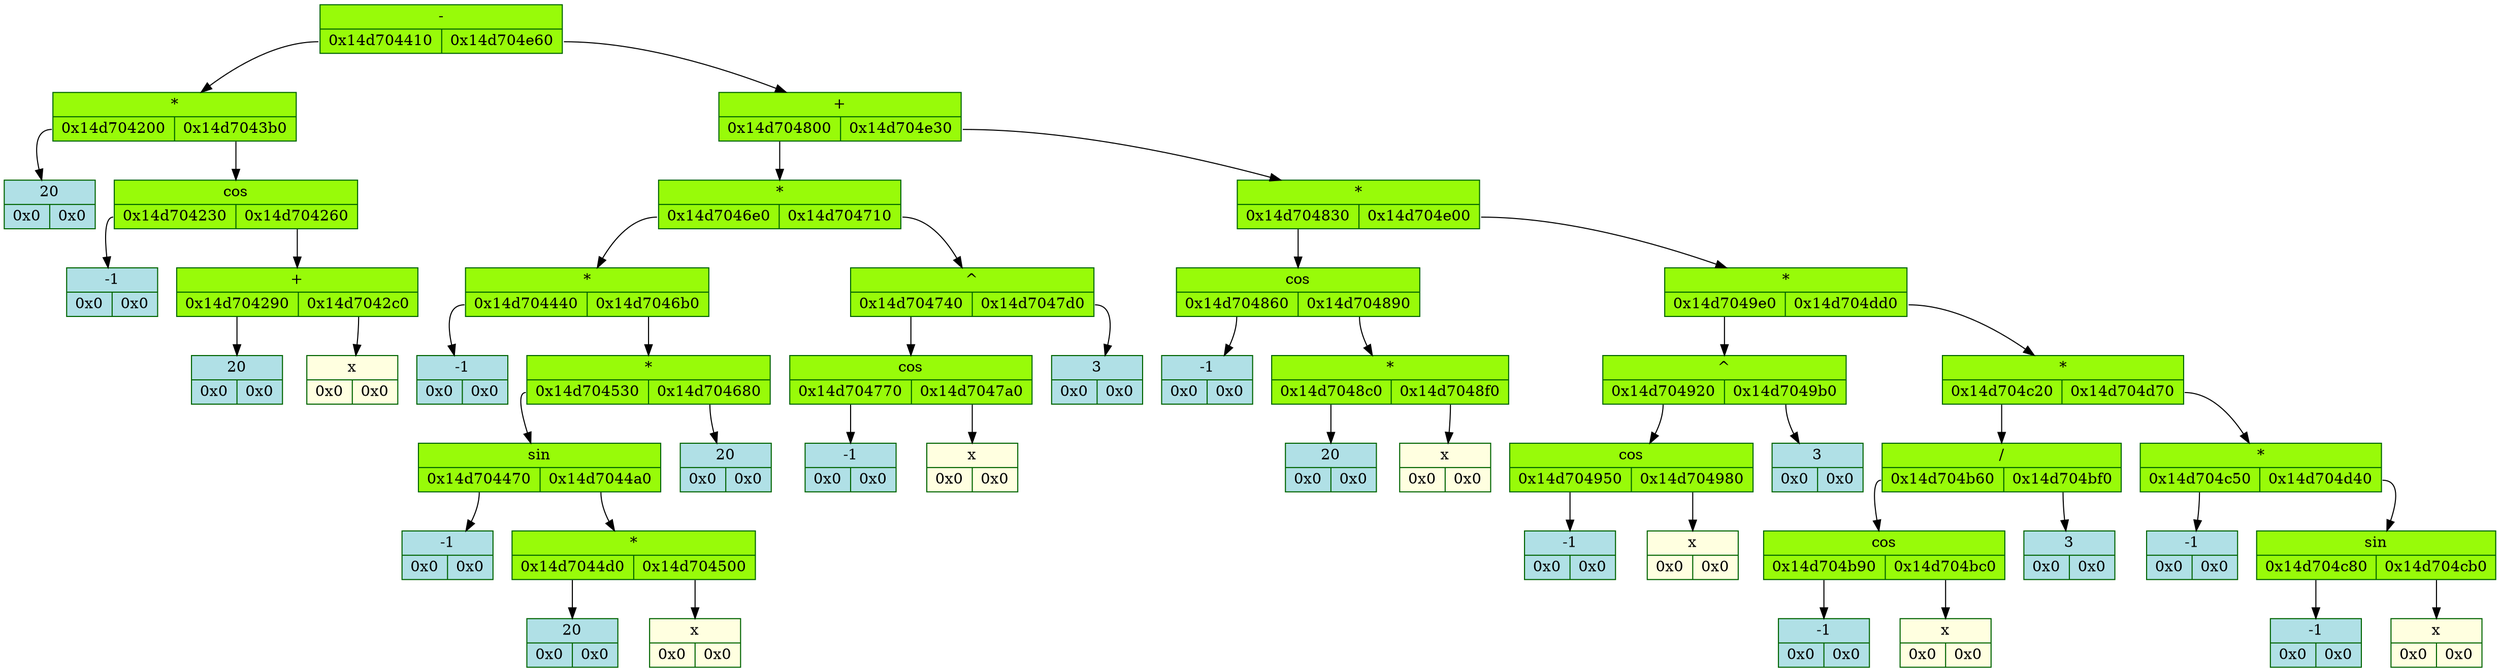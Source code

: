 digraph D{
	rankdir = TB

	node_5594173072 [color = "darkgreen", style = "filled", shape = "record", fillcolor = "#98FB9" label = "{ -  | {<fl5594173072> 0x14d704410 | <fr5594173072> 0x14d704e60}}"]
	node_5594173072: <fl5594173072> -> node_5594170384 [color = "black", arrowhead = "normal", label = ""]
	node_5594170384 [color = "darkgreen", style = "filled", shape = "record", fillcolor = "#98FB9" label = "{ *  | {<fl5594170384> 0x14d704200 | <fr5594170384> 0x14d7043b0}}"]
	node_5594170384: <fl5594170384> -> node_5594169856 [color = "black", arrowhead = "normal", label = ""]
	node_5594169856 [color = "darkgreen", style = "filled", shape = "record", fillcolor = "#B0E0E6" label = "{20  | {<fl5594169856> 0x0 | <fr5594169856> 0x0}}"]
	node_5594170384: <fr5594170384> -> node_5594170288 [color = "black", arrowhead = "normal", label = ""]
	node_5594170288 [color = "darkgreen", style = "filled", shape = "record", fillcolor = "#98FB9" label = "{ cos  | {<fl5594170288> 0x14d704230 | <fr5594170288> 0x14d704260}}"]
	node_5594170288: <fl5594170288> -> node_5594169904 [color = "black", arrowhead = "normal", label = ""]
	node_5594169904 [color = "darkgreen", style = "filled", shape = "record", fillcolor = "#B0E0E6" label = "{-1  | {<fl5594169904> 0x0 | <fr5594169904> 0x0}}"]
	node_5594170288: <fr5594170288> -> node_5594169952 [color = "black", arrowhead = "normal", label = ""]
	node_5594169952 [color = "darkgreen", style = "filled", shape = "record", fillcolor = "#98FB9" label = "{ +  | {<fl5594169952> 0x14d704290 | <fr5594169952> 0x14d7042c0}}"]
	node_5594169952: <fl5594169952> -> node_5594170000 [color = "black", arrowhead = "normal", label = ""]
	node_5594170000 [color = "darkgreen", style = "filled", shape = "record", fillcolor = "#B0E0E6" label = "{20  | {<fl5594170000> 0x0 | <fr5594170000> 0x0}}"]
	node_5594169952: <fr5594169952> -> node_5594170048 [color = "black", arrowhead = "normal", label = ""]
	node_5594170048 [color = "darkgreen", style = "filled", shape = "record", fillcolor = "#FFFFE0" label = "{x  | {<fl5594170048> 0x0 | <fr5594170048> 0x0}}"]
	node_5594173072: <fr5594173072> -> node_5594173024 [color = "black", arrowhead = "normal", label = ""]
	node_5594173024 [color = "darkgreen", style = "filled", shape = "record", fillcolor = "#98FB9" label = "{ +  | {<fl5594173024> 0x14d704800 | <fr5594173024> 0x14d704e30}}"]
	node_5594173024: <fl5594173024> -> node_5594171392 [color = "black", arrowhead = "normal", label = ""]
	node_5594171392 [color = "darkgreen", style = "filled", shape = "record", fillcolor = "#98FB9" label = "{ *  | {<fl5594171392> 0x14d7046e0 | <fr5594171392> 0x14d704710}}"]
	node_5594171392: <fl5594171392> -> node_5594171104 [color = "black", arrowhead = "normal", label = ""]
	node_5594171104 [color = "darkgreen", style = "filled", shape = "record", fillcolor = "#98FB9" label = "{ *  | {<fl5594171104> 0x14d704440 | <fr5594171104> 0x14d7046b0}}"]
	node_5594171104: <fl5594171104> -> node_5594170432 [color = "black", arrowhead = "normal", label = ""]
	node_5594170432 [color = "darkgreen", style = "filled", shape = "record", fillcolor = "#B0E0E6" label = "{-1  | {<fl5594170432> 0x0 | <fr5594170432> 0x0}}"]
	node_5594171104: <fr5594171104> -> node_5594171056 [color = "black", arrowhead = "normal", label = ""]
	node_5594171056 [color = "darkgreen", style = "filled", shape = "record", fillcolor = "#98FB9" label = "{ *  | {<fl5594171056> 0x14d704530 | <fr5594171056> 0x14d704680}}"]
	node_5594171056: <fl5594171056> -> node_5594170672 [color = "black", arrowhead = "normal", label = ""]
	node_5594170672 [color = "darkgreen", style = "filled", shape = "record", fillcolor = "#98FB9" label = "{ sin  | {<fl5594170672> 0x14d704470 | <fr5594170672> 0x14d7044a0}}"]
	node_5594170672: <fl5594170672> -> node_5594170480 [color = "black", arrowhead = "normal", label = ""]
	node_5594170480 [color = "darkgreen", style = "filled", shape = "record", fillcolor = "#B0E0E6" label = "{-1  | {<fl5594170480> 0x0 | <fr5594170480> 0x0}}"]
	node_5594170672: <fr5594170672> -> node_5594170528 [color = "black", arrowhead = "normal", label = ""]
	node_5594170528 [color = "darkgreen", style = "filled", shape = "record", fillcolor = "#98FB9" label = "{ *  | {<fl5594170528> 0x14d7044d0 | <fr5594170528> 0x14d704500}}"]
	node_5594170528: <fl5594170528> -> node_5594170576 [color = "black", arrowhead = "normal", label = ""]
	node_5594170576 [color = "darkgreen", style = "filled", shape = "record", fillcolor = "#B0E0E6" label = "{20  | {<fl5594170576> 0x0 | <fr5594170576> 0x0}}"]
	node_5594170528: <fr5594170528> -> node_5594170624 [color = "black", arrowhead = "normal", label = ""]
	node_5594170624 [color = "darkgreen", style = "filled", shape = "record", fillcolor = "#FFFFE0" label = "{x  | {<fl5594170624> 0x0 | <fr5594170624> 0x0}}"]
	node_5594171056: <fr5594171056> -> node_5594171008 [color = "black", arrowhead = "normal", label = ""]
	node_5594171008 [color = "darkgreen", style = "filled", shape = "record", fillcolor = "#B0E0E6" label = "{20  | {<fl5594171008> 0x0 | <fr5594171008> 0x0}}"]
	node_5594171392: <fr5594171392> -> node_5594171152 [color = "black", arrowhead = "normal", label = ""]
	node_5594171152 [color = "darkgreen", style = "filled", shape = "record", fillcolor = "#98FB9" label = "{ ^  | {<fl5594171152> 0x14d704740 | <fr5594171152> 0x14d7047d0}}"]
	node_5594171152: <fl5594171152> -> node_5594171200 [color = "black", arrowhead = "normal", label = ""]
	node_5594171200 [color = "darkgreen", style = "filled", shape = "record", fillcolor = "#98FB9" label = "{ cos  | {<fl5594171200> 0x14d704770 | <fr5594171200> 0x14d7047a0}}"]
	node_5594171200: <fl5594171200> -> node_5594171248 [color = "black", arrowhead = "normal", label = ""]
	node_5594171248 [color = "darkgreen", style = "filled", shape = "record", fillcolor = "#B0E0E6" label = "{-1  | {<fl5594171248> 0x0 | <fr5594171248> 0x0}}"]
	node_5594171200: <fr5594171200> -> node_5594171296 [color = "black", arrowhead = "normal", label = ""]
	node_5594171296 [color = "darkgreen", style = "filled", shape = "record", fillcolor = "#FFFFE0" label = "{x  | {<fl5594171296> 0x0 | <fr5594171296> 0x0}}"]
	node_5594171152: <fr5594171152> -> node_5594171344 [color = "black", arrowhead = "normal", label = ""]
	node_5594171344 [color = "darkgreen", style = "filled", shape = "record", fillcolor = "#B0E0E6" label = "{3  | {<fl5594171344> 0x0 | <fr5594171344> 0x0}}"]
	node_5594173024: <fr5594173024> -> node_5594172976 [color = "black", arrowhead = "normal", label = ""]
	node_5594172976 [color = "darkgreen", style = "filled", shape = "record", fillcolor = "#98FB9" label = "{ *  | {<fl5594172976> 0x14d704830 | <fr5594172976> 0x14d704e00}}"]
	node_5594172976: <fl5594172976> -> node_5594171440 [color = "black", arrowhead = "normal", label = ""]
	node_5594171440 [color = "darkgreen", style = "filled", shape = "record", fillcolor = "#98FB9" label = "{ cos  | {<fl5594171440> 0x14d704860 | <fr5594171440> 0x14d704890}}"]
	node_5594171440: <fl5594171440> -> node_5594171488 [color = "black", arrowhead = "normal", label = ""]
	node_5594171488 [color = "darkgreen", style = "filled", shape = "record", fillcolor = "#B0E0E6" label = "{-1  | {<fl5594171488> 0x0 | <fr5594171488> 0x0}}"]
	node_5594171440: <fr5594171440> -> node_5594171536 [color = "black", arrowhead = "normal", label = ""]
	node_5594171536 [color = "darkgreen", style = "filled", shape = "record", fillcolor = "#98FB9" label = "{ *  | {<fl5594171536> 0x14d7048c0 | <fr5594171536> 0x14d7048f0}}"]
	node_5594171536: <fl5594171536> -> node_5594171584 [color = "black", arrowhead = "normal", label = ""]
	node_5594171584 [color = "darkgreen", style = "filled", shape = "record", fillcolor = "#B0E0E6" label = "{20  | {<fl5594171584> 0x0 | <fr5594171584> 0x0}}"]
	node_5594171536: <fr5594171536> -> node_5594171632 [color = "black", arrowhead = "normal", label = ""]
	node_5594171632 [color = "darkgreen", style = "filled", shape = "record", fillcolor = "#FFFFE0" label = "{x  | {<fl5594171632> 0x0 | <fr5594171632> 0x0}}"]
	node_5594172976: <fr5594172976> -> node_5594172928 [color = "black", arrowhead = "normal", label = ""]
	node_5594172928 [color = "darkgreen", style = "filled", shape = "record", fillcolor = "#98FB9" label = "{ *  | {<fl5594172928> 0x14d7049e0 | <fr5594172928> 0x14d704dd0}}"]
	node_5594172928: <fl5594172928> -> node_5594171872 [color = "black", arrowhead = "normal", label = ""]
	node_5594171872 [color = "darkgreen", style = "filled", shape = "record", fillcolor = "#98FB9" label = "{ ^  | {<fl5594171872> 0x14d704920 | <fr5594171872> 0x14d7049b0}}"]
	node_5594171872: <fl5594171872> -> node_5594171680 [color = "black", arrowhead = "normal", label = ""]
	node_5594171680 [color = "darkgreen", style = "filled", shape = "record", fillcolor = "#98FB9" label = "{ cos  | {<fl5594171680> 0x14d704950 | <fr5594171680> 0x14d704980}}"]
	node_5594171680: <fl5594171680> -> node_5594171728 [color = "black", arrowhead = "normal", label = ""]
	node_5594171728 [color = "darkgreen", style = "filled", shape = "record", fillcolor = "#B0E0E6" label = "{-1  | {<fl5594171728> 0x0 | <fr5594171728> 0x0}}"]
	node_5594171680: <fr5594171680> -> node_5594171776 [color = "black", arrowhead = "normal", label = ""]
	node_5594171776 [color = "darkgreen", style = "filled", shape = "record", fillcolor = "#FFFFE0" label = "{x  | {<fl5594171776> 0x0 | <fr5594171776> 0x0}}"]
	node_5594171872: <fr5594171872> -> node_5594171824 [color = "black", arrowhead = "normal", label = ""]
	node_5594171824 [color = "darkgreen", style = "filled", shape = "record", fillcolor = "#B0E0E6" label = "{3  | {<fl5594171824> 0x0 | <fr5594171824> 0x0}}"]
	node_5594172928: <fr5594172928> -> node_5594172880 [color = "black", arrowhead = "normal", label = ""]
	node_5594172880 [color = "darkgreen", style = "filled", shape = "record", fillcolor = "#98FB9" label = "{ *  | {<fl5594172880> 0x14d704c20 | <fr5594172880> 0x14d704d70}}"]
	node_5594172880: <fl5594172880> -> node_5594172448 [color = "black", arrowhead = "normal", label = ""]
	node_5594172448 [color = "darkgreen", style = "filled", shape = "record", fillcolor = "#98FB9" label = "{ /  | {<fl5594172448> 0x14d704b60 | <fr5594172448> 0x14d704bf0}}"]
	node_5594172448: <fl5594172448> -> node_5594172256 [color = "black", arrowhead = "normal", label = ""]
	node_5594172256 [color = "darkgreen", style = "filled", shape = "record", fillcolor = "#98FB9" label = "{ cos  | {<fl5594172256> 0x14d704b90 | <fr5594172256> 0x14d704bc0}}"]
	node_5594172256: <fl5594172256> -> node_5594172304 [color = "black", arrowhead = "normal", label = ""]
	node_5594172304 [color = "darkgreen", style = "filled", shape = "record", fillcolor = "#B0E0E6" label = "{-1  | {<fl5594172304> 0x0 | <fr5594172304> 0x0}}"]
	node_5594172256: <fr5594172256> -> node_5594172352 [color = "black", arrowhead = "normal", label = ""]
	node_5594172352 [color = "darkgreen", style = "filled", shape = "record", fillcolor = "#FFFFE0" label = "{x  | {<fl5594172352> 0x0 | <fr5594172352> 0x0}}"]
	node_5594172448: <fr5594172448> -> node_5594172400 [color = "black", arrowhead = "normal", label = ""]
	node_5594172400 [color = "darkgreen", style = "filled", shape = "record", fillcolor = "#B0E0E6" label = "{3  | {<fl5594172400> 0x0 | <fr5594172400> 0x0}}"]
	node_5594172880: <fr5594172880> -> node_5594172784 [color = "black", arrowhead = "normal", label = ""]
	node_5594172784 [color = "darkgreen", style = "filled", shape = "record", fillcolor = "#98FB9" label = "{ *  | {<fl5594172784> 0x14d704c50 | <fr5594172784> 0x14d704d40}}"]
	node_5594172784: <fl5594172784> -> node_5594172496 [color = "black", arrowhead = "normal", label = ""]
	node_5594172496 [color = "darkgreen", style = "filled", shape = "record", fillcolor = "#B0E0E6" label = "{-1  | {<fl5594172496> 0x0 | <fr5594172496> 0x0}}"]
	node_5594172784: <fr5594172784> -> node_5594172736 [color = "black", arrowhead = "normal", label = ""]
	node_5594172736 [color = "darkgreen", style = "filled", shape = "record", fillcolor = "#98FB9" label = "{ sin  | {<fl5594172736> 0x14d704c80 | <fr5594172736> 0x14d704cb0}}"]
	node_5594172736: <fl5594172736> -> node_5594172544 [color = "black", arrowhead = "normal", label = ""]
	node_5594172544 [color = "darkgreen", style = "filled", shape = "record", fillcolor = "#B0E0E6" label = "{-1  | {<fl5594172544> 0x0 | <fr5594172544> 0x0}}"]
	node_5594172736: <fr5594172736> -> node_5594172592 [color = "black", arrowhead = "normal", label = ""]
	node_5594172592 [color = "darkgreen", style = "filled", shape = "record", fillcolor = "#FFFFE0" label = "{x  | {<fl5594172592> 0x0 | <fr5594172592> 0x0}}"]
}